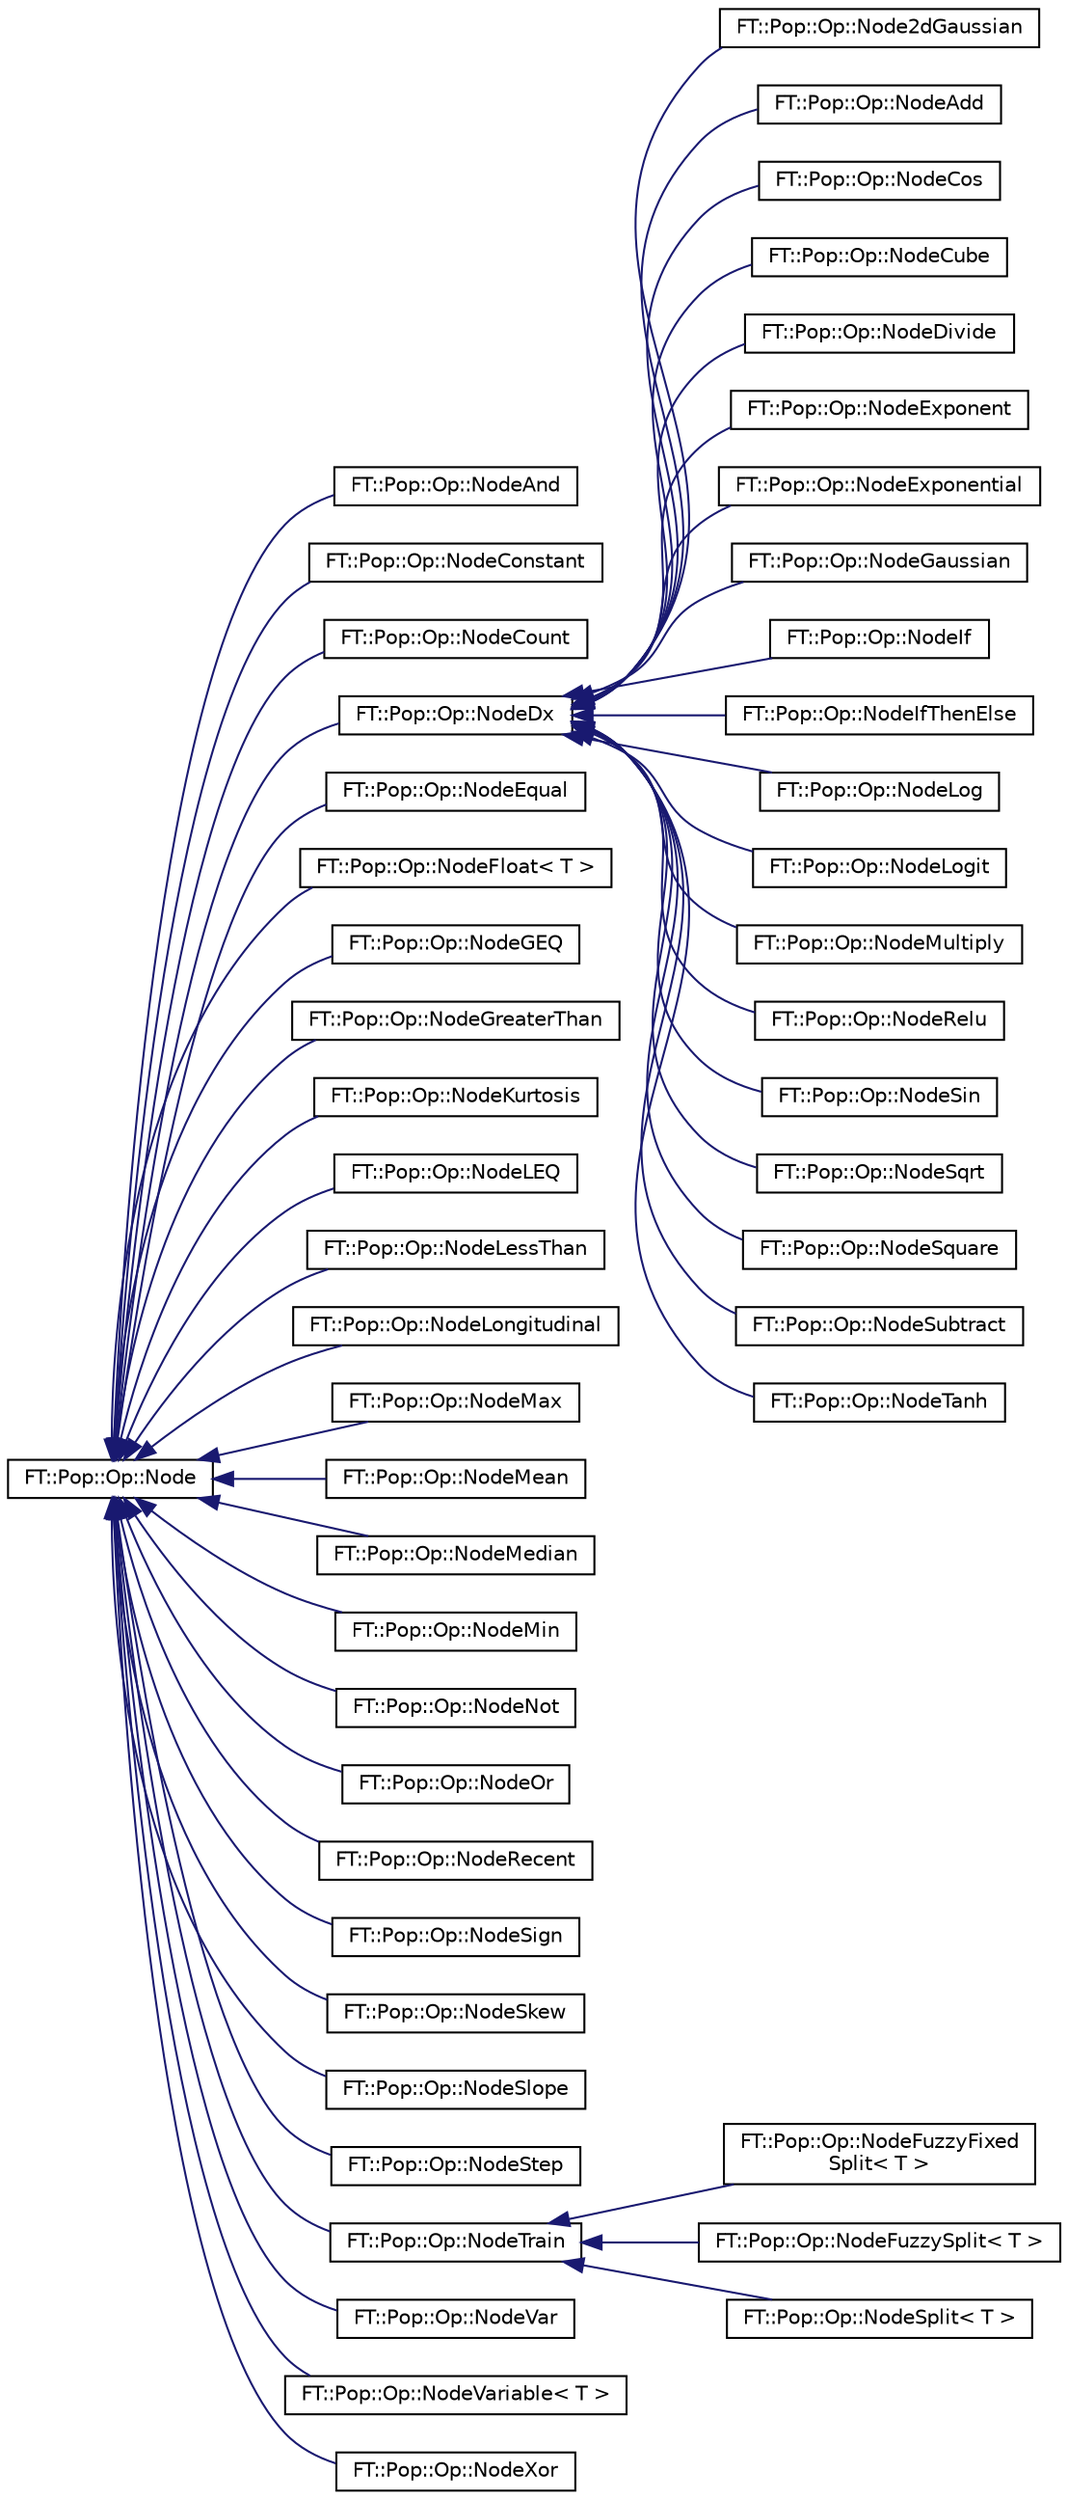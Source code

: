 digraph "Graphical Class Hierarchy"
{
 // LATEX_PDF_SIZE
  edge [fontname="Helvetica",fontsize="10",labelfontname="Helvetica",labelfontsize="10"];
  node [fontname="Helvetica",fontsize="10",shape=record];
  rankdir="LR";
  Node0 [label="FT::Pop::Op::Node",height=0.2,width=0.4,color="black", fillcolor="white", style="filled",URL="$d2/dfb/classFT_1_1Pop_1_1Op_1_1Node.html",tooltip="Represents nodes in a program."];
  Node0 -> Node1 [dir="back",color="midnightblue",fontsize="10",style="solid",fontname="Helvetica"];
  Node1 [label="FT::Pop::Op::NodeAnd",height=0.2,width=0.4,color="black", fillcolor="white", style="filled",URL="$d7/dd0/classFT_1_1Pop_1_1Op_1_1NodeAnd.html",tooltip=" "];
  Node0 -> Node2 [dir="back",color="midnightblue",fontsize="10",style="solid",fontname="Helvetica"];
  Node2 [label="FT::Pop::Op::NodeConstant",height=0.2,width=0.4,color="black", fillcolor="white", style="filled",URL="$df/d51/classFT_1_1Pop_1_1Op_1_1NodeConstant.html",tooltip=" "];
  Node0 -> Node3 [dir="back",color="midnightblue",fontsize="10",style="solid",fontname="Helvetica"];
  Node3 [label="FT::Pop::Op::NodeCount",height=0.2,width=0.4,color="black", fillcolor="white", style="filled",URL="$db/da0/classFT_1_1Pop_1_1Op_1_1NodeCount.html",tooltip=" "];
  Node0 -> Node4 [dir="back",color="midnightblue",fontsize="10",style="solid",fontname="Helvetica"];
  Node4 [label="FT::Pop::Op::NodeDx",height=0.2,width=0.4,color="black", fillcolor="white", style="filled",URL="$d5/ddc/classFT_1_1Pop_1_1Op_1_1NodeDx.html",tooltip=" "];
  Node4 -> Node5 [dir="back",color="midnightblue",fontsize="10",style="solid",fontname="Helvetica"];
  Node5 [label="FT::Pop::Op::Node2dGaussian",height=0.2,width=0.4,color="black", fillcolor="white", style="filled",URL="$d7/d79/classFT_1_1Pop_1_1Op_1_1Node2dGaussian.html",tooltip=" "];
  Node4 -> Node6 [dir="back",color="midnightblue",fontsize="10",style="solid",fontname="Helvetica"];
  Node6 [label="FT::Pop::Op::NodeAdd",height=0.2,width=0.4,color="black", fillcolor="white", style="filled",URL="$d1/dbd/classFT_1_1Pop_1_1Op_1_1NodeAdd.html",tooltip=" "];
  Node4 -> Node7 [dir="back",color="midnightblue",fontsize="10",style="solid",fontname="Helvetica"];
  Node7 [label="FT::Pop::Op::NodeCos",height=0.2,width=0.4,color="black", fillcolor="white", style="filled",URL="$d0/d3a/classFT_1_1Pop_1_1Op_1_1NodeCos.html",tooltip=" "];
  Node4 -> Node8 [dir="back",color="midnightblue",fontsize="10",style="solid",fontname="Helvetica"];
  Node8 [label="FT::Pop::Op::NodeCube",height=0.2,width=0.4,color="black", fillcolor="white", style="filled",URL="$d5/d62/classFT_1_1Pop_1_1Op_1_1NodeCube.html",tooltip=" "];
  Node4 -> Node9 [dir="back",color="midnightblue",fontsize="10",style="solid",fontname="Helvetica"];
  Node9 [label="FT::Pop::Op::NodeDivide",height=0.2,width=0.4,color="black", fillcolor="white", style="filled",URL="$db/d68/classFT_1_1Pop_1_1Op_1_1NodeDivide.html",tooltip=" "];
  Node4 -> Node10 [dir="back",color="midnightblue",fontsize="10",style="solid",fontname="Helvetica"];
  Node10 [label="FT::Pop::Op::NodeExponent",height=0.2,width=0.4,color="black", fillcolor="white", style="filled",URL="$d8/d78/classFT_1_1Pop_1_1Op_1_1NodeExponent.html",tooltip=" "];
  Node4 -> Node11 [dir="back",color="midnightblue",fontsize="10",style="solid",fontname="Helvetica"];
  Node11 [label="FT::Pop::Op::NodeExponential",height=0.2,width=0.4,color="black", fillcolor="white", style="filled",URL="$de/d40/classFT_1_1Pop_1_1Op_1_1NodeExponential.html",tooltip=" "];
  Node4 -> Node12 [dir="back",color="midnightblue",fontsize="10",style="solid",fontname="Helvetica"];
  Node12 [label="FT::Pop::Op::NodeGaussian",height=0.2,width=0.4,color="black", fillcolor="white", style="filled",URL="$da/de8/classFT_1_1Pop_1_1Op_1_1NodeGaussian.html",tooltip=" "];
  Node4 -> Node13 [dir="back",color="midnightblue",fontsize="10",style="solid",fontname="Helvetica"];
  Node13 [label="FT::Pop::Op::NodeIf",height=0.2,width=0.4,color="black", fillcolor="white", style="filled",URL="$db/df2/classFT_1_1Pop_1_1Op_1_1NodeIf.html",tooltip=" "];
  Node4 -> Node14 [dir="back",color="midnightblue",fontsize="10",style="solid",fontname="Helvetica"];
  Node14 [label="FT::Pop::Op::NodeIfThenElse",height=0.2,width=0.4,color="black", fillcolor="white", style="filled",URL="$d8/d60/classFT_1_1Pop_1_1Op_1_1NodeIfThenElse.html",tooltip=" "];
  Node4 -> Node15 [dir="back",color="midnightblue",fontsize="10",style="solid",fontname="Helvetica"];
  Node15 [label="FT::Pop::Op::NodeLog",height=0.2,width=0.4,color="black", fillcolor="white", style="filled",URL="$de/d28/classFT_1_1Pop_1_1Op_1_1NodeLog.html",tooltip=" "];
  Node4 -> Node16 [dir="back",color="midnightblue",fontsize="10",style="solid",fontname="Helvetica"];
  Node16 [label="FT::Pop::Op::NodeLogit",height=0.2,width=0.4,color="black", fillcolor="white", style="filled",URL="$d6/d87/classFT_1_1Pop_1_1Op_1_1NodeLogit.html",tooltip=" "];
  Node4 -> Node17 [dir="back",color="midnightblue",fontsize="10",style="solid",fontname="Helvetica"];
  Node17 [label="FT::Pop::Op::NodeMultiply",height=0.2,width=0.4,color="black", fillcolor="white", style="filled",URL="$d2/dea/classFT_1_1Pop_1_1Op_1_1NodeMultiply.html",tooltip=" "];
  Node4 -> Node18 [dir="back",color="midnightblue",fontsize="10",style="solid",fontname="Helvetica"];
  Node18 [label="FT::Pop::Op::NodeRelu",height=0.2,width=0.4,color="black", fillcolor="white", style="filled",URL="$d8/da5/classFT_1_1Pop_1_1Op_1_1NodeRelu.html",tooltip=" "];
  Node4 -> Node19 [dir="back",color="midnightblue",fontsize="10",style="solid",fontname="Helvetica"];
  Node19 [label="FT::Pop::Op::NodeSin",height=0.2,width=0.4,color="black", fillcolor="white", style="filled",URL="$de/d8d/classFT_1_1Pop_1_1Op_1_1NodeSin.html",tooltip=" "];
  Node4 -> Node20 [dir="back",color="midnightblue",fontsize="10",style="solid",fontname="Helvetica"];
  Node20 [label="FT::Pop::Op::NodeSqrt",height=0.2,width=0.4,color="black", fillcolor="white", style="filled",URL="$dc/d88/classFT_1_1Pop_1_1Op_1_1NodeSqrt.html",tooltip=" "];
  Node4 -> Node21 [dir="back",color="midnightblue",fontsize="10",style="solid",fontname="Helvetica"];
  Node21 [label="FT::Pop::Op::NodeSquare",height=0.2,width=0.4,color="black", fillcolor="white", style="filled",URL="$d0/d22/classFT_1_1Pop_1_1Op_1_1NodeSquare.html",tooltip=" "];
  Node4 -> Node22 [dir="back",color="midnightblue",fontsize="10",style="solid",fontname="Helvetica"];
  Node22 [label="FT::Pop::Op::NodeSubtract",height=0.2,width=0.4,color="black", fillcolor="white", style="filled",URL="$d8/d61/classFT_1_1Pop_1_1Op_1_1NodeSubtract.html",tooltip=" "];
  Node4 -> Node23 [dir="back",color="midnightblue",fontsize="10",style="solid",fontname="Helvetica"];
  Node23 [label="FT::Pop::Op::NodeTanh",height=0.2,width=0.4,color="black", fillcolor="white", style="filled",URL="$db/da6/classFT_1_1Pop_1_1Op_1_1NodeTanh.html",tooltip=" "];
  Node0 -> Node24 [dir="back",color="midnightblue",fontsize="10",style="solid",fontname="Helvetica"];
  Node24 [label="FT::Pop::Op::NodeEqual",height=0.2,width=0.4,color="black", fillcolor="white", style="filled",URL="$d3/d2c/classFT_1_1Pop_1_1Op_1_1NodeEqual.html",tooltip=" "];
  Node0 -> Node25 [dir="back",color="midnightblue",fontsize="10",style="solid",fontname="Helvetica"];
  Node25 [label="FT::Pop::Op::NodeFloat\< T \>",height=0.2,width=0.4,color="black", fillcolor="white", style="filled",URL="$d6/dc7/classFT_1_1Pop_1_1Op_1_1NodeFloat.html",tooltip=" "];
  Node0 -> Node26 [dir="back",color="midnightblue",fontsize="10",style="solid",fontname="Helvetica"];
  Node26 [label="FT::Pop::Op::NodeGEQ",height=0.2,width=0.4,color="black", fillcolor="white", style="filled",URL="$d6/d82/classFT_1_1Pop_1_1Op_1_1NodeGEQ.html",tooltip=" "];
  Node0 -> Node27 [dir="back",color="midnightblue",fontsize="10",style="solid",fontname="Helvetica"];
  Node27 [label="FT::Pop::Op::NodeGreaterThan",height=0.2,width=0.4,color="black", fillcolor="white", style="filled",URL="$d9/d6d/classFT_1_1Pop_1_1Op_1_1NodeGreaterThan.html",tooltip=" "];
  Node0 -> Node28 [dir="back",color="midnightblue",fontsize="10",style="solid",fontname="Helvetica"];
  Node28 [label="FT::Pop::Op::NodeKurtosis",height=0.2,width=0.4,color="black", fillcolor="white", style="filled",URL="$df/d50/classFT_1_1Pop_1_1Op_1_1NodeKurtosis.html",tooltip=" "];
  Node0 -> Node29 [dir="back",color="midnightblue",fontsize="10",style="solid",fontname="Helvetica"];
  Node29 [label="FT::Pop::Op::NodeLEQ",height=0.2,width=0.4,color="black", fillcolor="white", style="filled",URL="$d6/da0/classFT_1_1Pop_1_1Op_1_1NodeLEQ.html",tooltip=" "];
  Node0 -> Node30 [dir="back",color="midnightblue",fontsize="10",style="solid",fontname="Helvetica"];
  Node30 [label="FT::Pop::Op::NodeLessThan",height=0.2,width=0.4,color="black", fillcolor="white", style="filled",URL="$d0/da5/classFT_1_1Pop_1_1Op_1_1NodeLessThan.html",tooltip=" "];
  Node0 -> Node31 [dir="back",color="midnightblue",fontsize="10",style="solid",fontname="Helvetica"];
  Node31 [label="FT::Pop::Op::NodeLongitudinal",height=0.2,width=0.4,color="black", fillcolor="white", style="filled",URL="$d7/d2b/classFT_1_1Pop_1_1Op_1_1NodeLongitudinal.html",tooltip=" "];
  Node0 -> Node32 [dir="back",color="midnightblue",fontsize="10",style="solid",fontname="Helvetica"];
  Node32 [label="FT::Pop::Op::NodeMax",height=0.2,width=0.4,color="black", fillcolor="white", style="filled",URL="$da/d22/classFT_1_1Pop_1_1Op_1_1NodeMax.html",tooltip=" "];
  Node0 -> Node33 [dir="back",color="midnightblue",fontsize="10",style="solid",fontname="Helvetica"];
  Node33 [label="FT::Pop::Op::NodeMean",height=0.2,width=0.4,color="black", fillcolor="white", style="filled",URL="$d2/de5/classFT_1_1Pop_1_1Op_1_1NodeMean.html",tooltip=" "];
  Node0 -> Node34 [dir="back",color="midnightblue",fontsize="10",style="solid",fontname="Helvetica"];
  Node34 [label="FT::Pop::Op::NodeMedian",height=0.2,width=0.4,color="black", fillcolor="white", style="filled",URL="$d0/de8/classFT_1_1Pop_1_1Op_1_1NodeMedian.html",tooltip=" "];
  Node0 -> Node35 [dir="back",color="midnightblue",fontsize="10",style="solid",fontname="Helvetica"];
  Node35 [label="FT::Pop::Op::NodeMin",height=0.2,width=0.4,color="black", fillcolor="white", style="filled",URL="$d9/d90/classFT_1_1Pop_1_1Op_1_1NodeMin.html",tooltip=" "];
  Node0 -> Node36 [dir="back",color="midnightblue",fontsize="10",style="solid",fontname="Helvetica"];
  Node36 [label="FT::Pop::Op::NodeNot",height=0.2,width=0.4,color="black", fillcolor="white", style="filled",URL="$dd/d88/classFT_1_1Pop_1_1Op_1_1NodeNot.html",tooltip=" "];
  Node0 -> Node37 [dir="back",color="midnightblue",fontsize="10",style="solid",fontname="Helvetica"];
  Node37 [label="FT::Pop::Op::NodeOr",height=0.2,width=0.4,color="black", fillcolor="white", style="filled",URL="$d8/d4e/classFT_1_1Pop_1_1Op_1_1NodeOr.html",tooltip=" "];
  Node0 -> Node38 [dir="back",color="midnightblue",fontsize="10",style="solid",fontname="Helvetica"];
  Node38 [label="FT::Pop::Op::NodeRecent",height=0.2,width=0.4,color="black", fillcolor="white", style="filled",URL="$db/d0c/classFT_1_1Pop_1_1Op_1_1NodeRecent.html",tooltip=" "];
  Node0 -> Node39 [dir="back",color="midnightblue",fontsize="10",style="solid",fontname="Helvetica"];
  Node39 [label="FT::Pop::Op::NodeSign",height=0.2,width=0.4,color="black", fillcolor="white", style="filled",URL="$d6/d76/classFT_1_1Pop_1_1Op_1_1NodeSign.html",tooltip=" "];
  Node0 -> Node40 [dir="back",color="midnightblue",fontsize="10",style="solid",fontname="Helvetica"];
  Node40 [label="FT::Pop::Op::NodeSkew",height=0.2,width=0.4,color="black", fillcolor="white", style="filled",URL="$d6/d11/classFT_1_1Pop_1_1Op_1_1NodeSkew.html",tooltip=" "];
  Node0 -> Node41 [dir="back",color="midnightblue",fontsize="10",style="solid",fontname="Helvetica"];
  Node41 [label="FT::Pop::Op::NodeSlope",height=0.2,width=0.4,color="black", fillcolor="white", style="filled",URL="$d4/d92/classFT_1_1Pop_1_1Op_1_1NodeSlope.html",tooltip=" "];
  Node0 -> Node42 [dir="back",color="midnightblue",fontsize="10",style="solid",fontname="Helvetica"];
  Node42 [label="FT::Pop::Op::NodeStep",height=0.2,width=0.4,color="black", fillcolor="white", style="filled",URL="$d5/d96/classFT_1_1Pop_1_1Op_1_1NodeStep.html",tooltip=" "];
  Node0 -> Node43 [dir="back",color="midnightblue",fontsize="10",style="solid",fontname="Helvetica"];
  Node43 [label="FT::Pop::Op::NodeTrain",height=0.2,width=0.4,color="black", fillcolor="white", style="filled",URL="$de/d2e/classFT_1_1Pop_1_1Op_1_1NodeTrain.html",tooltip=" "];
  Node43 -> Node44 [dir="back",color="midnightblue",fontsize="10",style="solid",fontname="Helvetica"];
  Node44 [label="FT::Pop::Op::NodeFuzzyFixed\lSplit\< T \>",height=0.2,width=0.4,color="black", fillcolor="white", style="filled",URL="$dd/d91/classFT_1_1Pop_1_1Op_1_1NodeFuzzyFixedSplit.html",tooltip=" "];
  Node43 -> Node45 [dir="back",color="midnightblue",fontsize="10",style="solid",fontname="Helvetica"];
  Node45 [label="FT::Pop::Op::NodeFuzzySplit\< T \>",height=0.2,width=0.4,color="black", fillcolor="white", style="filled",URL="$de/d7e/classFT_1_1Pop_1_1Op_1_1NodeFuzzySplit.html",tooltip=" "];
  Node43 -> Node46 [dir="back",color="midnightblue",fontsize="10",style="solid",fontname="Helvetica"];
  Node46 [label="FT::Pop::Op::NodeSplit\< T \>",height=0.2,width=0.4,color="black", fillcolor="white", style="filled",URL="$db/dc8/classFT_1_1Pop_1_1Op_1_1NodeSplit.html",tooltip=" "];
  Node0 -> Node47 [dir="back",color="midnightblue",fontsize="10",style="solid",fontname="Helvetica"];
  Node47 [label="FT::Pop::Op::NodeVar",height=0.2,width=0.4,color="black", fillcolor="white", style="filled",URL="$d1/d63/classFT_1_1Pop_1_1Op_1_1NodeVar.html",tooltip=" "];
  Node0 -> Node48 [dir="back",color="midnightblue",fontsize="10",style="solid",fontname="Helvetica"];
  Node48 [label="FT::Pop::Op::NodeVariable\< T \>",height=0.2,width=0.4,color="black", fillcolor="white", style="filled",URL="$d7/dd3/classFT_1_1Pop_1_1Op_1_1NodeVariable.html",tooltip=" "];
  Node0 -> Node49 [dir="back",color="midnightblue",fontsize="10",style="solid",fontname="Helvetica"];
  Node49 [label="FT::Pop::Op::NodeXor",height=0.2,width=0.4,color="black", fillcolor="white", style="filled",URL="$df/d63/classFT_1_1Pop_1_1Op_1_1NodeXor.html",tooltip=" "];
}

